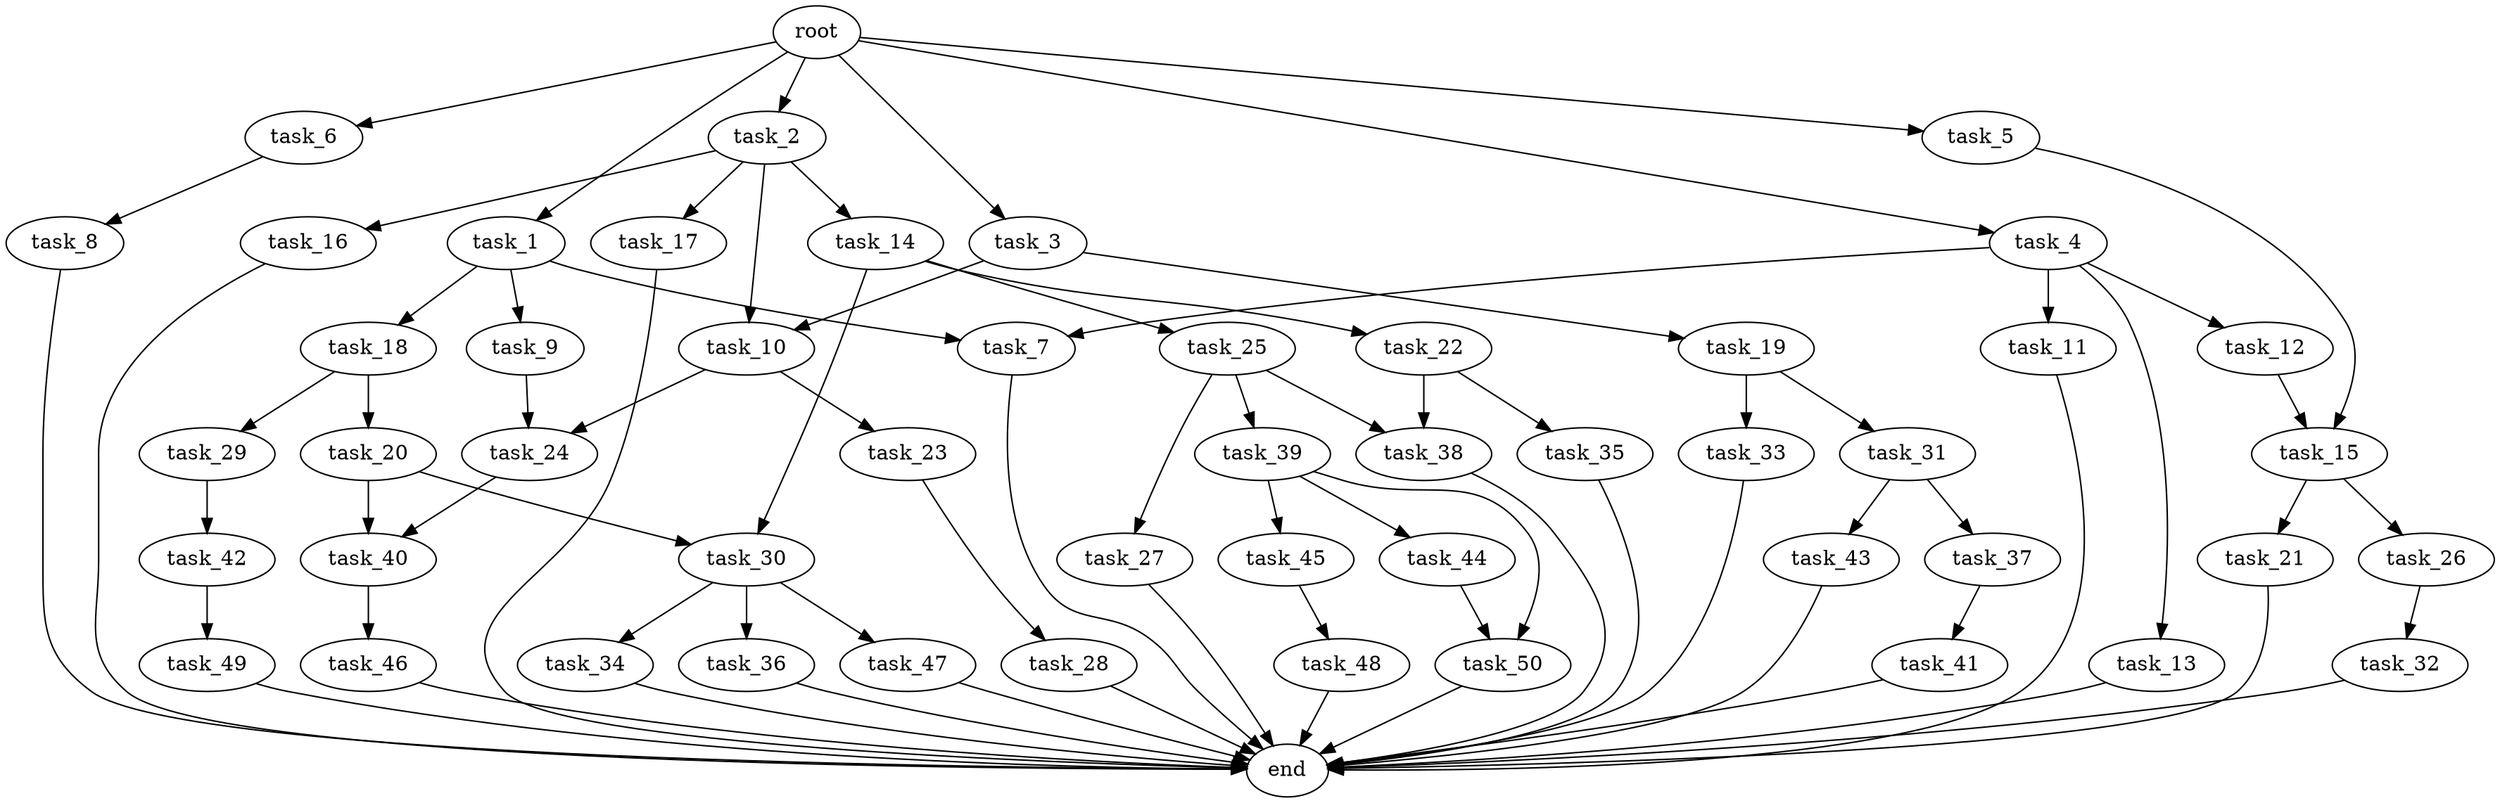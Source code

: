 digraph G {
  task_23 [size="4.399650e+10"];
  task_31 [size="3.028209e+10"];
  task_36 [size="3.345796e+10"];
  task_8 [size="7.274822e+08"];
  task_17 [size="6.502703e+09"];
  task_20 [size="8.833652e+10"];
  task_19 [size="6.529403e+10"];
  task_26 [size="2.658965e+10"];
  task_13 [size="3.303635e+10"];
  task_1 [size="4.032687e+10"];
  task_4 [size="2.500821e+10"];
  task_11 [size="7.714724e+10"];
  task_22 [size="3.469495e+10"];
  task_47 [size="4.445575e+10"];
  task_39 [size="2.977832e+10"];
  task_10 [size="5.301657e+08"];
  task_33 [size="3.172008e+10"];
  task_2 [size="1.733812e+10"];
  task_6 [size="8.485050e+10"];
  task_5 [size="9.631647e+10"];
  task_38 [size="3.837495e+10"];
  task_29 [size="3.518983e+10"];
  task_25 [size="8.491505e+09"];
  task_7 [size="2.409509e+10"];
  task_44 [size="7.167835e+10"];
  task_9 [size="2.391071e+10"];
  task_40 [size="5.909407e+10"];
  task_15 [size="2.516076e+10"];
  task_35 [size="8.359412e+08"];
  task_43 [size="4.861163e+10"];
  task_50 [size="6.308586e+10"];
  task_45 [size="4.130943e+10"];
  task_48 [size="3.284400e+10"];
  task_46 [size="5.071340e+10"];
  task_41 [size="2.048005e+10"];
  task_24 [size="6.633258e+10"];
  task_34 [size="8.263554e+10"];
  task_37 [size="2.465521e+09"];
  task_12 [size="9.486708e+09"];
  task_28 [size="9.589826e+10"];
  task_42 [size="7.682308e+10"];
  task_14 [size="1.969867e+10"];
  root [size="0.000000e+00"];
  task_18 [size="5.557111e+10"];
  task_32 [size="3.707727e+10"];
  task_30 [size="5.486238e+10"];
  task_27 [size="2.243813e+10"];
  task_3 [size="8.650477e+10"];
  end [size="0.000000e+00"];
  task_16 [size="8.144570e+10"];
  task_49 [size="8.643119e+10"];
  task_21 [size="1.845477e+10"];

  task_23 -> task_28 [size="9.589826e+08"];
  task_31 -> task_37 [size="2.465521e+07"];
  task_31 -> task_43 [size="4.861163e+08"];
  task_36 -> end [size="1.000000e-12"];
  task_8 -> end [size="1.000000e-12"];
  task_17 -> end [size="1.000000e-12"];
  task_20 -> task_30 [size="2.743119e+08"];
  task_20 -> task_40 [size="2.954703e+08"];
  task_19 -> task_33 [size="3.172008e+08"];
  task_19 -> task_31 [size="3.028209e+08"];
  task_26 -> task_32 [size="3.707727e+08"];
  task_13 -> end [size="1.000000e-12"];
  task_1 -> task_9 [size="2.391071e+08"];
  task_1 -> task_7 [size="1.204754e+08"];
  task_1 -> task_18 [size="5.557111e+08"];
  task_4 -> task_13 [size="3.303635e+08"];
  task_4 -> task_12 [size="9.486708e+07"];
  task_4 -> task_7 [size="1.204754e+08"];
  task_4 -> task_11 [size="7.714724e+08"];
  task_11 -> end [size="1.000000e-12"];
  task_22 -> task_35 [size="8.359412e+06"];
  task_22 -> task_38 [size="1.918747e+08"];
  task_47 -> end [size="1.000000e-12"];
  task_39 -> task_45 [size="4.130943e+08"];
  task_39 -> task_50 [size="3.154293e+08"];
  task_39 -> task_44 [size="7.167835e+08"];
  task_10 -> task_23 [size="4.399650e+08"];
  task_10 -> task_24 [size="3.316629e+08"];
  task_33 -> end [size="1.000000e-12"];
  task_2 -> task_14 [size="1.969867e+08"];
  task_2 -> task_10 [size="2.650828e+06"];
  task_2 -> task_16 [size="8.144570e+08"];
  task_2 -> task_17 [size="6.502703e+07"];
  task_6 -> task_8 [size="7.274822e+06"];
  task_5 -> task_15 [size="1.258038e+08"];
  task_38 -> end [size="1.000000e-12"];
  task_29 -> task_42 [size="7.682308e+08"];
  task_25 -> task_27 [size="2.243813e+08"];
  task_25 -> task_38 [size="1.918747e+08"];
  task_25 -> task_39 [size="2.977832e+08"];
  task_7 -> end [size="1.000000e-12"];
  task_44 -> task_50 [size="3.154293e+08"];
  task_9 -> task_24 [size="3.316629e+08"];
  task_40 -> task_46 [size="5.071340e+08"];
  task_15 -> task_26 [size="2.658965e+08"];
  task_15 -> task_21 [size="1.845477e+08"];
  task_35 -> end [size="1.000000e-12"];
  task_43 -> end [size="1.000000e-12"];
  task_50 -> end [size="1.000000e-12"];
  task_45 -> task_48 [size="3.284400e+08"];
  task_48 -> end [size="1.000000e-12"];
  task_46 -> end [size="1.000000e-12"];
  task_41 -> end [size="1.000000e-12"];
  task_24 -> task_40 [size="2.954703e+08"];
  task_34 -> end [size="1.000000e-12"];
  task_37 -> task_41 [size="2.048005e+08"];
  task_12 -> task_15 [size="1.258038e+08"];
  task_28 -> end [size="1.000000e-12"];
  task_42 -> task_49 [size="8.643119e+08"];
  task_14 -> task_22 [size="3.469495e+08"];
  task_14 -> task_30 [size="2.743119e+08"];
  task_14 -> task_25 [size="8.491505e+07"];
  root -> task_6 [size="1.000000e-12"];
  root -> task_5 [size="1.000000e-12"];
  root -> task_1 [size="1.000000e-12"];
  root -> task_3 [size="1.000000e-12"];
  root -> task_4 [size="1.000000e-12"];
  root -> task_2 [size="1.000000e-12"];
  task_18 -> task_20 [size="8.833652e+08"];
  task_18 -> task_29 [size="3.518983e+08"];
  task_32 -> end [size="1.000000e-12"];
  task_30 -> task_34 [size="8.263554e+08"];
  task_30 -> task_36 [size="3.345796e+08"];
  task_30 -> task_47 [size="4.445575e+08"];
  task_27 -> end [size="1.000000e-12"];
  task_3 -> task_10 [size="2.650828e+06"];
  task_3 -> task_19 [size="6.529403e+08"];
  task_16 -> end [size="1.000000e-12"];
  task_49 -> end [size="1.000000e-12"];
  task_21 -> end [size="1.000000e-12"];
}
